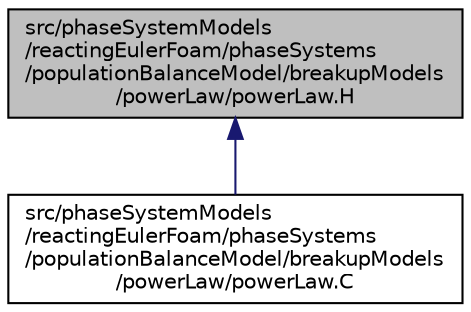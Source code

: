 digraph "src/phaseSystemModels/reactingEulerFoam/phaseSystems/populationBalanceModel/breakupModels/powerLaw/powerLaw.H"
{
  bgcolor="transparent";
  edge [fontname="Helvetica",fontsize="10",labelfontname="Helvetica",labelfontsize="10"];
  node [fontname="Helvetica",fontsize="10",shape=record];
  Node1 [label="src/phaseSystemModels\l/reactingEulerFoam/phaseSystems\l/populationBalanceModel/breakupModels\l/powerLaw/powerLaw.H",height=0.2,width=0.4,color="black", fillcolor="grey75", style="filled" fontcolor="black"];
  Node1 -> Node2 [dir="back",color="midnightblue",fontsize="10",style="solid",fontname="Helvetica"];
  Node2 [label="src/phaseSystemModels\l/reactingEulerFoam/phaseSystems\l/populationBalanceModel/breakupModels\l/powerLaw/powerLaw.C",height=0.2,width=0.4,color="black",URL="$phaseSystemModels_2reactingEulerFoam_2phaseSystems_2populationBalanceModel_2breakupModels_2powerLaw_2powerLaw_8C.html"];
}
